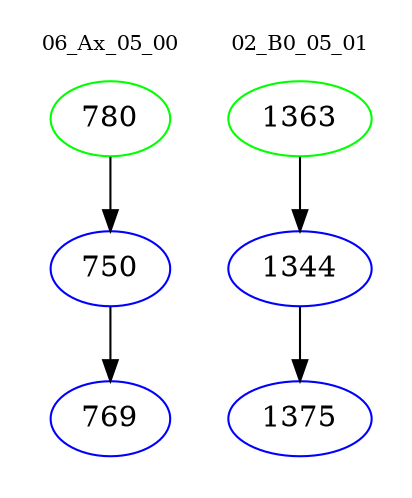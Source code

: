 digraph{
subgraph cluster_0 {
color = white
label = "06_Ax_05_00";
fontsize=10;
T0_780 [label="780", color="green"]
T0_780 -> T0_750 [color="black"]
T0_750 [label="750", color="blue"]
T0_750 -> T0_769 [color="black"]
T0_769 [label="769", color="blue"]
}
subgraph cluster_1 {
color = white
label = "02_B0_05_01";
fontsize=10;
T1_1363 [label="1363", color="green"]
T1_1363 -> T1_1344 [color="black"]
T1_1344 [label="1344", color="blue"]
T1_1344 -> T1_1375 [color="black"]
T1_1375 [label="1375", color="blue"]
}
}
